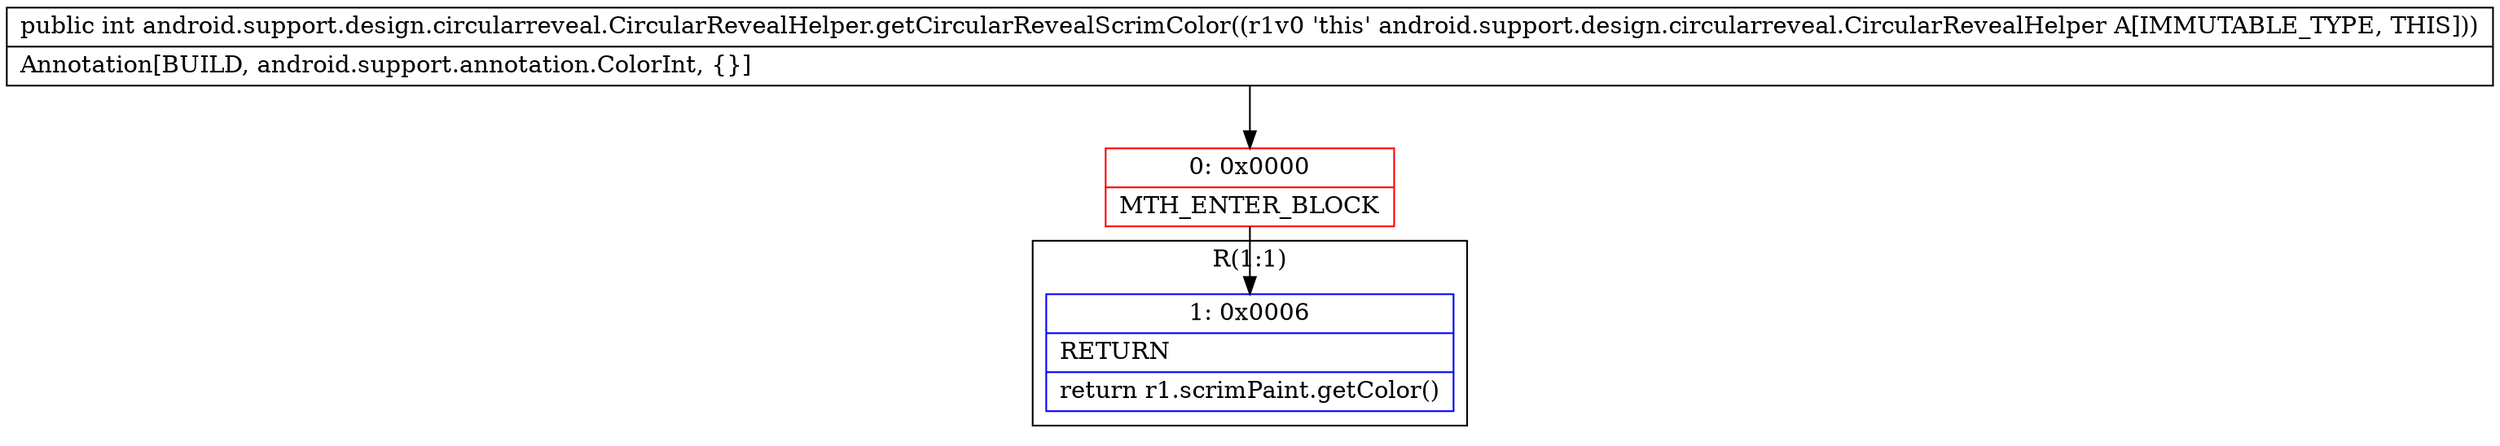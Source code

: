 digraph "CFG forandroid.support.design.circularreveal.CircularRevealHelper.getCircularRevealScrimColor()I" {
subgraph cluster_Region_1731080592 {
label = "R(1:1)";
node [shape=record,color=blue];
Node_1 [shape=record,label="{1\:\ 0x0006|RETURN\l|return r1.scrimPaint.getColor()\l}"];
}
Node_0 [shape=record,color=red,label="{0\:\ 0x0000|MTH_ENTER_BLOCK\l}"];
MethodNode[shape=record,label="{public int android.support.design.circularreveal.CircularRevealHelper.getCircularRevealScrimColor((r1v0 'this' android.support.design.circularreveal.CircularRevealHelper A[IMMUTABLE_TYPE, THIS]))  | Annotation[BUILD, android.support.annotation.ColorInt, \{\}]\l}"];
MethodNode -> Node_0;
Node_0 -> Node_1;
}

